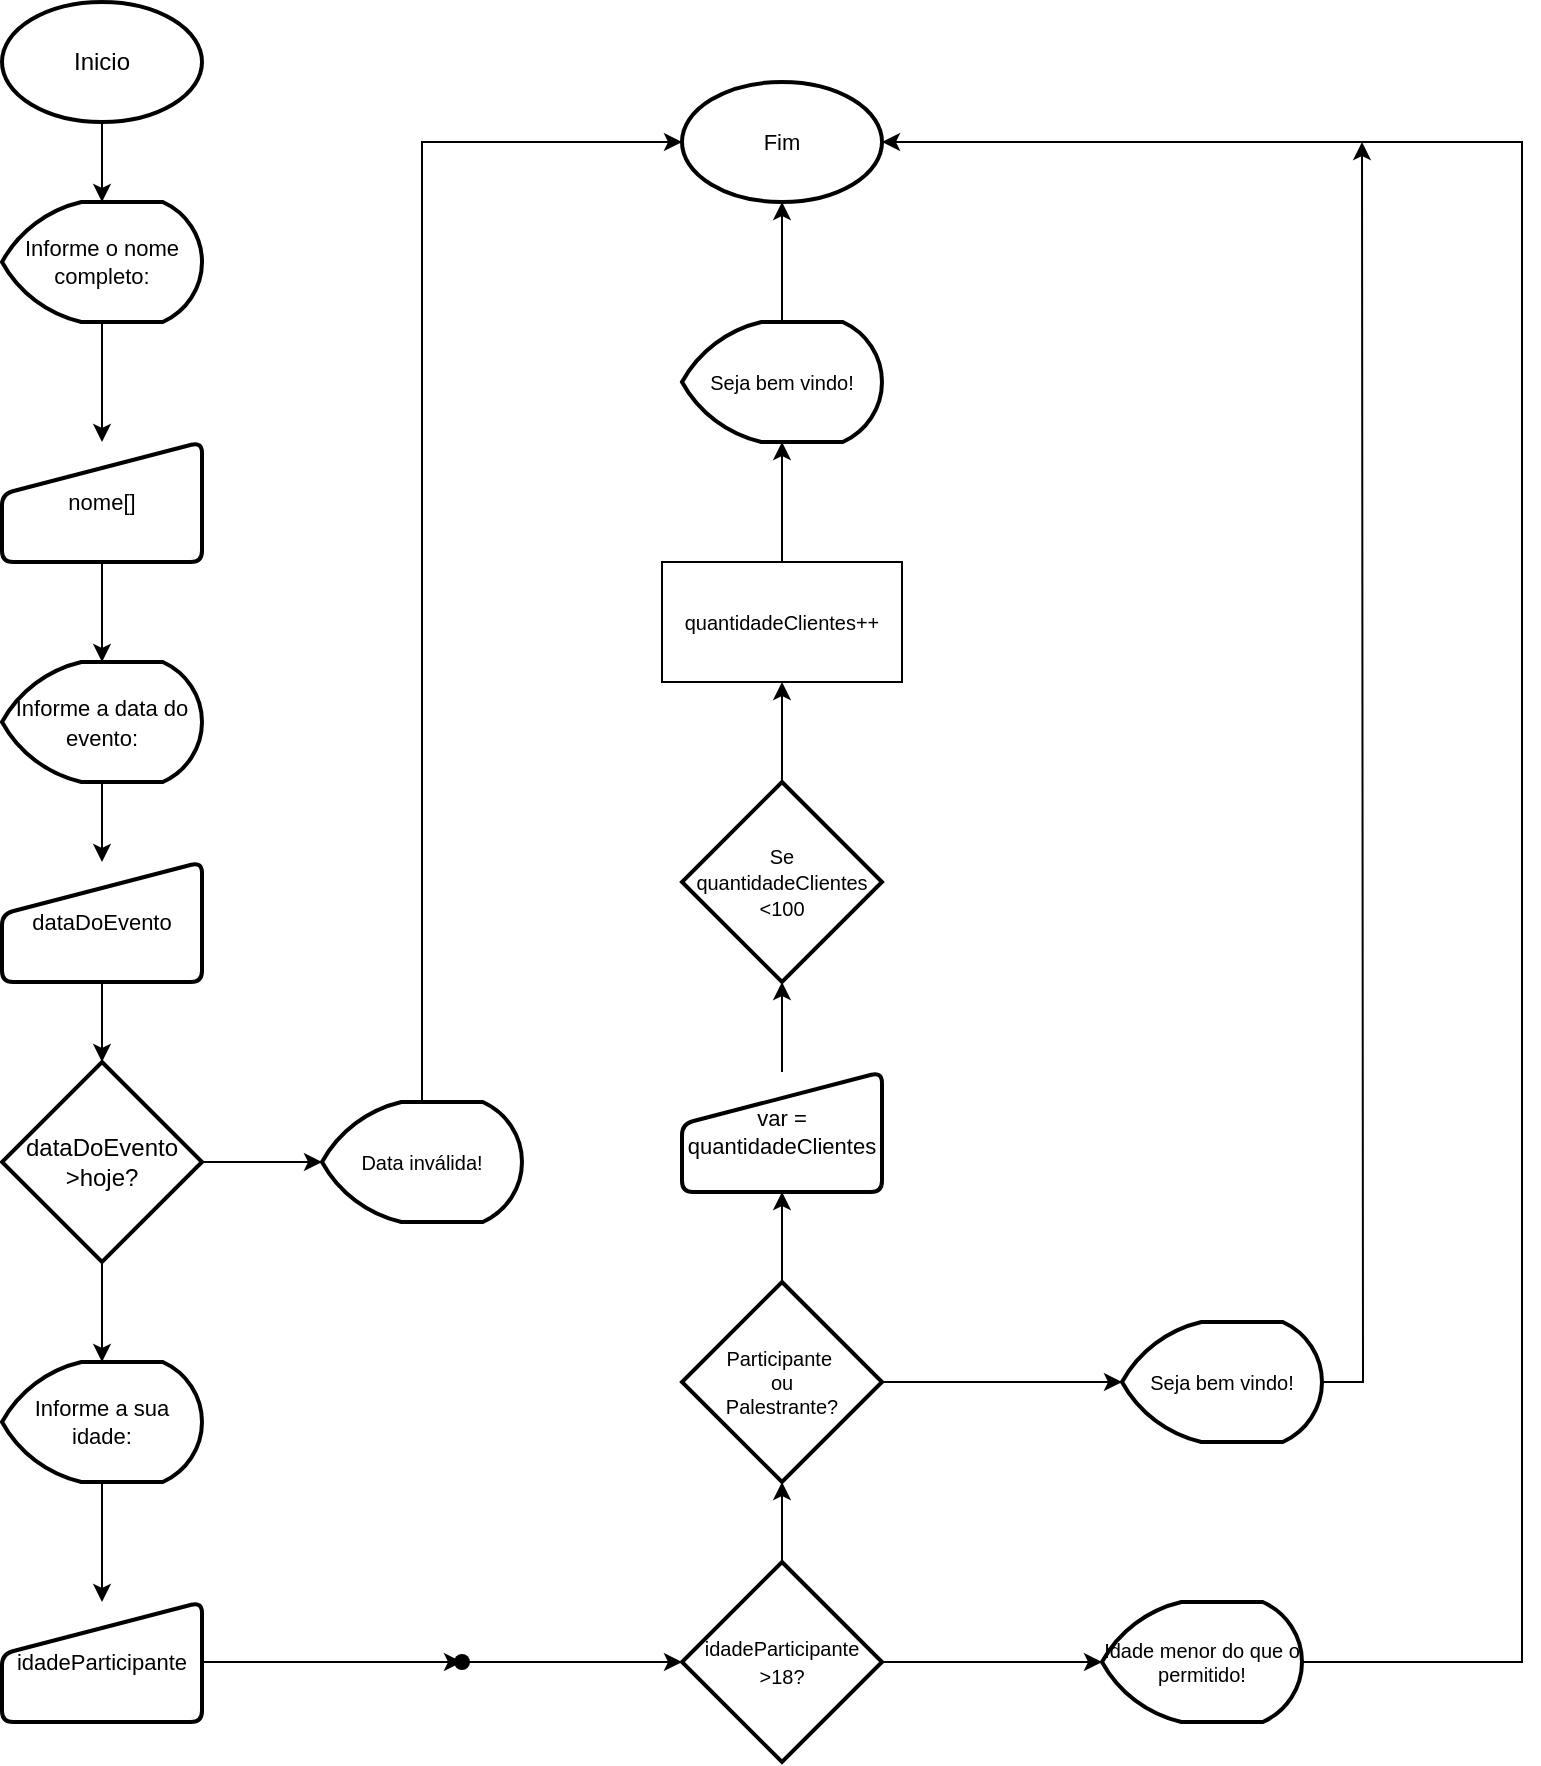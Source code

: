 <mxfile version="16.0.0" type="device"><diagram id="5xJwAudwgIjK_SBsxabO" name="Página-1"><mxGraphModel dx="1038" dy="649" grid="1" gridSize="10" guides="1" tooltips="1" connect="1" arrows="1" fold="1" page="1" pageScale="1" pageWidth="827" pageHeight="1169" math="0" shadow="0"><root><mxCell id="0"/><mxCell id="1" parent="0"/><mxCell id="iVq7gwduy2mFxCTE02Ec-21" value="" style="edgeStyle=orthogonalEdgeStyle;rounded=0;orthogonalLoop=1;jettySize=auto;html=1;fontSize=10;" edge="1" parent="1" source="iVq7gwduy2mFxCTE02Ec-1" target="iVq7gwduy2mFxCTE02Ec-9"><mxGeometry relative="1" as="geometry"/></mxCell><mxCell id="iVq7gwduy2mFxCTE02Ec-1" value="Inicio" style="strokeWidth=2;html=1;shape=mxgraph.flowchart.start_1;whiteSpace=wrap;" vertex="1" parent="1"><mxGeometry x="20" y="20" width="100" height="60" as="geometry"/></mxCell><mxCell id="iVq7gwduy2mFxCTE02Ec-26" value="" style="edgeStyle=orthogonalEdgeStyle;rounded=0;orthogonalLoop=1;jettySize=auto;html=1;fontSize=10;" edge="1" parent="1" source="iVq7gwduy2mFxCTE02Ec-2" target="iVq7gwduy2mFxCTE02Ec-16"><mxGeometry relative="1" as="geometry"/></mxCell><mxCell id="iVq7gwduy2mFxCTE02Ec-27" value="" style="edgeStyle=orthogonalEdgeStyle;rounded=0;orthogonalLoop=1;jettySize=auto;html=1;fontSize=10;" edge="1" parent="1" source="iVq7gwduy2mFxCTE02Ec-2" target="iVq7gwduy2mFxCTE02Ec-6"><mxGeometry relative="1" as="geometry"/></mxCell><mxCell id="iVq7gwduy2mFxCTE02Ec-2" value="dataDoEvento&lt;br&gt;&amp;gt;hoje?" style="strokeWidth=2;html=1;shape=mxgraph.flowchart.decision;whiteSpace=wrap;" vertex="1" parent="1"><mxGeometry x="20" y="550" width="100" height="100" as="geometry"/></mxCell><mxCell id="iVq7gwduy2mFxCTE02Ec-24" value="" style="edgeStyle=orthogonalEdgeStyle;rounded=0;orthogonalLoop=1;jettySize=auto;html=1;fontSize=10;" edge="1" parent="1" source="iVq7gwduy2mFxCTE02Ec-3" target="iVq7gwduy2mFxCTE02Ec-7"><mxGeometry relative="1" as="geometry"/></mxCell><mxCell id="iVq7gwduy2mFxCTE02Ec-3" value="&lt;font style=&quot;font-size: 11px&quot;&gt;Informe a data do evento:&lt;/font&gt;" style="strokeWidth=2;html=1;shape=mxgraph.flowchart.display;whiteSpace=wrap;" vertex="1" parent="1"><mxGeometry x="20" y="350" width="100" height="60" as="geometry"/></mxCell><mxCell id="iVq7gwduy2mFxCTE02Ec-4" value="Fim" style="strokeWidth=2;html=1;shape=mxgraph.flowchart.start_1;whiteSpace=wrap;fontSize=11;" vertex="1" parent="1"><mxGeometry x="360" y="60" width="100" height="60" as="geometry"/></mxCell><mxCell id="iVq7gwduy2mFxCTE02Ec-40" value="" style="edgeStyle=orthogonalEdgeStyle;rounded=0;orthogonalLoop=1;jettySize=auto;html=1;fontSize=10;" edge="1" parent="1" source="iVq7gwduy2mFxCTE02Ec-5" target="iVq7gwduy2mFxCTE02Ec-15"><mxGeometry relative="1" as="geometry"/></mxCell><mxCell id="iVq7gwduy2mFxCTE02Ec-41" value="" style="edgeStyle=orthogonalEdgeStyle;rounded=0;orthogonalLoop=1;jettySize=auto;html=1;fontSize=10;" edge="1" parent="1" source="iVq7gwduy2mFxCTE02Ec-5" target="iVq7gwduy2mFxCTE02Ec-17"><mxGeometry relative="1" as="geometry"/></mxCell><mxCell id="iVq7gwduy2mFxCTE02Ec-5" value="&lt;font style=&quot;font-size: 10px&quot;&gt;idadeParticipante&lt;br&gt;&amp;gt;18?&lt;/font&gt;" style="strokeWidth=2;html=1;shape=mxgraph.flowchart.decision;whiteSpace=wrap;fontSize=11;" vertex="1" parent="1"><mxGeometry x="360" y="800" width="100" height="100" as="geometry"/></mxCell><mxCell id="iVq7gwduy2mFxCTE02Ec-36" value="" style="edgeStyle=orthogonalEdgeStyle;rounded=0;orthogonalLoop=1;jettySize=auto;html=1;fontSize=10;" edge="1" parent="1" source="iVq7gwduy2mFxCTE02Ec-6" target="iVq7gwduy2mFxCTE02Ec-8"><mxGeometry relative="1" as="geometry"/></mxCell><mxCell id="iVq7gwduy2mFxCTE02Ec-6" value="Informe a sua idade:" style="strokeWidth=2;html=1;shape=mxgraph.flowchart.display;whiteSpace=wrap;fontSize=11;" vertex="1" parent="1"><mxGeometry x="20" y="700" width="100" height="60" as="geometry"/></mxCell><mxCell id="iVq7gwduy2mFxCTE02Ec-25" value="" style="edgeStyle=orthogonalEdgeStyle;rounded=0;orthogonalLoop=1;jettySize=auto;html=1;fontSize=10;" edge="1" parent="1" source="iVq7gwduy2mFxCTE02Ec-7" target="iVq7gwduy2mFxCTE02Ec-2"><mxGeometry relative="1" as="geometry"/></mxCell><mxCell id="iVq7gwduy2mFxCTE02Ec-7" value="dataDoEvento" style="html=1;strokeWidth=2;shape=manualInput;whiteSpace=wrap;rounded=1;size=26;arcSize=11;fontSize=11;" vertex="1" parent="1"><mxGeometry x="20" y="450" width="100" height="60" as="geometry"/></mxCell><mxCell id="iVq7gwduy2mFxCTE02Ec-38" value="" style="edgeStyle=orthogonalEdgeStyle;rounded=0;orthogonalLoop=1;jettySize=auto;html=1;fontSize=10;" edge="1" parent="1" source="iVq7gwduy2mFxCTE02Ec-8" target="iVq7gwduy2mFxCTE02Ec-37"><mxGeometry relative="1" as="geometry"/></mxCell><mxCell id="iVq7gwduy2mFxCTE02Ec-8" value="idadeParticipante" style="html=1;strokeWidth=2;shape=manualInput;whiteSpace=wrap;rounded=1;size=26;arcSize=11;fontSize=11;" vertex="1" parent="1"><mxGeometry x="20" y="820" width="100" height="60" as="geometry"/></mxCell><mxCell id="iVq7gwduy2mFxCTE02Ec-22" value="" style="edgeStyle=orthogonalEdgeStyle;rounded=0;orthogonalLoop=1;jettySize=auto;html=1;fontSize=10;" edge="1" parent="1" source="iVq7gwduy2mFxCTE02Ec-9" target="iVq7gwduy2mFxCTE02Ec-10"><mxGeometry relative="1" as="geometry"/></mxCell><mxCell id="iVq7gwduy2mFxCTE02Ec-9" value="Informe o nome completo:" style="strokeWidth=2;html=1;shape=mxgraph.flowchart.display;whiteSpace=wrap;fontSize=11;" vertex="1" parent="1"><mxGeometry x="20" y="120" width="100" height="60" as="geometry"/></mxCell><mxCell id="iVq7gwduy2mFxCTE02Ec-23" value="" style="edgeStyle=orthogonalEdgeStyle;rounded=0;orthogonalLoop=1;jettySize=auto;html=1;fontSize=10;" edge="1" parent="1" source="iVq7gwduy2mFxCTE02Ec-10" target="iVq7gwduy2mFxCTE02Ec-3"><mxGeometry relative="1" as="geometry"/></mxCell><mxCell id="iVq7gwduy2mFxCTE02Ec-10" value="nome[]" style="html=1;strokeWidth=2;shape=manualInput;whiteSpace=wrap;rounded=1;size=26;arcSize=11;fontSize=11;" vertex="1" parent="1"><mxGeometry x="20" y="240" width="100" height="60" as="geometry"/></mxCell><mxCell id="iVq7gwduy2mFxCTE02Ec-31" value="" style="edgeStyle=orthogonalEdgeStyle;rounded=0;orthogonalLoop=1;jettySize=auto;html=1;fontSize=10;" edge="1" parent="1" source="iVq7gwduy2mFxCTE02Ec-11" target="iVq7gwduy2mFxCTE02Ec-12"><mxGeometry relative="1" as="geometry"/></mxCell><mxCell id="iVq7gwduy2mFxCTE02Ec-11" value="var = quantidadeClientes" style="html=1;strokeWidth=2;shape=manualInput;whiteSpace=wrap;rounded=1;size=26;arcSize=11;fontSize=11;" vertex="1" parent="1"><mxGeometry x="360" y="555" width="100" height="60" as="geometry"/></mxCell><mxCell id="iVq7gwduy2mFxCTE02Ec-32" value="" style="edgeStyle=orthogonalEdgeStyle;rounded=0;orthogonalLoop=1;jettySize=auto;html=1;fontSize=10;" edge="1" parent="1" source="iVq7gwduy2mFxCTE02Ec-12" target="iVq7gwduy2mFxCTE02Ec-14"><mxGeometry relative="1" as="geometry"/></mxCell><mxCell id="iVq7gwduy2mFxCTE02Ec-12" value="&lt;font style=&quot;font-size: 10px&quot;&gt;Se quantidadeClientes&lt;br&gt;&amp;lt;100&lt;/font&gt;" style="strokeWidth=2;html=1;shape=mxgraph.flowchart.decision;whiteSpace=wrap;fontSize=11;" vertex="1" parent="1"><mxGeometry x="360" y="410" width="100" height="100" as="geometry"/></mxCell><mxCell id="iVq7gwduy2mFxCTE02Ec-33" value="" style="edgeStyle=orthogonalEdgeStyle;rounded=0;orthogonalLoop=1;jettySize=auto;html=1;fontSize=10;" edge="1" parent="1" source="iVq7gwduy2mFxCTE02Ec-14" target="iVq7gwduy2mFxCTE02Ec-19"><mxGeometry relative="1" as="geometry"/></mxCell><mxCell id="iVq7gwduy2mFxCTE02Ec-14" value="quantidadeClientes++" style="rounded=0;whiteSpace=wrap;html=1;fontSize=10;" vertex="1" parent="1"><mxGeometry x="350" y="300" width="120" height="60" as="geometry"/></mxCell><mxCell id="iVq7gwduy2mFxCTE02Ec-30" value="" style="edgeStyle=orthogonalEdgeStyle;rounded=0;orthogonalLoop=1;jettySize=auto;html=1;fontSize=10;" edge="1" parent="1" source="iVq7gwduy2mFxCTE02Ec-15" target="iVq7gwduy2mFxCTE02Ec-11"><mxGeometry relative="1" as="geometry"/></mxCell><mxCell id="iVq7gwduy2mFxCTE02Ec-43" value="" style="edgeStyle=orthogonalEdgeStyle;rounded=0;orthogonalLoop=1;jettySize=auto;html=1;fontSize=10;entryX=0.36;entryY=0.51;entryDx=0;entryDy=0;entryPerimeter=0;" edge="1" parent="1" source="iVq7gwduy2mFxCTE02Ec-15"><mxGeometry relative="1" as="geometry"><mxPoint x="580" y="710" as="targetPoint"/></mxGeometry></mxCell><mxCell id="iVq7gwduy2mFxCTE02Ec-15" value="Participante&amp;nbsp;&lt;br&gt;ou&lt;br&gt;Palestrante?" style="strokeWidth=2;html=1;shape=mxgraph.flowchart.decision;whiteSpace=wrap;fontSize=10;" vertex="1" parent="1"><mxGeometry x="360" y="660" width="100" height="100" as="geometry"/></mxCell><mxCell id="iVq7gwduy2mFxCTE02Ec-16" value="Data inválida!" style="strokeWidth=2;html=1;shape=mxgraph.flowchart.display;whiteSpace=wrap;fontSize=10;" vertex="1" parent="1"><mxGeometry x="180" y="570" width="100" height="60" as="geometry"/></mxCell><mxCell id="iVq7gwduy2mFxCTE02Ec-17" value="Idade menor do que o permitido!" style="strokeWidth=2;html=1;shape=mxgraph.flowchart.display;whiteSpace=wrap;fontSize=10;" vertex="1" parent="1"><mxGeometry x="570" y="820" width="100" height="60" as="geometry"/></mxCell><mxCell id="iVq7gwduy2mFxCTE02Ec-18" value="Seja bem vindo!" style="strokeWidth=2;html=1;shape=mxgraph.flowchart.display;whiteSpace=wrap;fontSize=10;" vertex="1" parent="1"><mxGeometry x="580" y="680" width="100" height="60" as="geometry"/></mxCell><mxCell id="iVq7gwduy2mFxCTE02Ec-34" value="" style="edgeStyle=orthogonalEdgeStyle;rounded=0;orthogonalLoop=1;jettySize=auto;html=1;fontSize=10;" edge="1" parent="1" source="iVq7gwduy2mFxCTE02Ec-19" target="iVq7gwduy2mFxCTE02Ec-4"><mxGeometry relative="1" as="geometry"/></mxCell><mxCell id="iVq7gwduy2mFxCTE02Ec-19" value="Seja bem vindo!" style="strokeWidth=2;html=1;shape=mxgraph.flowchart.display;whiteSpace=wrap;fontSize=10;" vertex="1" parent="1"><mxGeometry x="360" y="180" width="100" height="60" as="geometry"/></mxCell><mxCell id="iVq7gwduy2mFxCTE02Ec-35" value="" style="edgeStyle=orthogonalEdgeStyle;rounded=0;orthogonalLoop=1;jettySize=auto;html=1;fontSize=10;exitX=0.5;exitY=0;exitDx=0;exitDy=0;exitPerimeter=0;entryX=0;entryY=0.5;entryDx=0;entryDy=0;entryPerimeter=0;" edge="1" parent="1" source="iVq7gwduy2mFxCTE02Ec-16" target="iVq7gwduy2mFxCTE02Ec-4"><mxGeometry relative="1" as="geometry"><mxPoint x="420" y="565" as="sourcePoint"/><mxPoint x="260" y="160" as="targetPoint"/><Array as="points"><mxPoint x="230" y="90"/></Array></mxGeometry></mxCell><mxCell id="iVq7gwduy2mFxCTE02Ec-39" value="" style="edgeStyle=orthogonalEdgeStyle;rounded=0;orthogonalLoop=1;jettySize=auto;html=1;fontSize=10;" edge="1" parent="1" source="iVq7gwduy2mFxCTE02Ec-37" target="iVq7gwduy2mFxCTE02Ec-5"><mxGeometry relative="1" as="geometry"/></mxCell><mxCell id="iVq7gwduy2mFxCTE02Ec-37" value="" style="shape=waypoint;sketch=0;size=6;pointerEvents=1;points=[];fillColor=default;resizable=0;rotatable=0;perimeter=centerPerimeter;snapToPoint=1;fontSize=11;strokeWidth=2;rounded=1;arcSize=11;" vertex="1" parent="1"><mxGeometry x="230" y="830" width="40" height="40" as="geometry"/></mxCell><mxCell id="iVq7gwduy2mFxCTE02Ec-44" value="" style="edgeStyle=orthogonalEdgeStyle;rounded=0;orthogonalLoop=1;jettySize=auto;html=1;fontSize=10;exitX=1;exitY=0.5;exitDx=0;exitDy=0;exitPerimeter=0;entryX=1;entryY=0.5;entryDx=0;entryDy=0;entryPerimeter=0;" edge="1" parent="1" source="iVq7gwduy2mFxCTE02Ec-17" target="iVq7gwduy2mFxCTE02Ec-4"><mxGeometry relative="1" as="geometry"><mxPoint x="420" y="810" as="sourcePoint"/><mxPoint x="420" y="770" as="targetPoint"/><Array as="points"><mxPoint x="780" y="850"/><mxPoint x="780" y="90"/></Array></mxGeometry></mxCell><mxCell id="iVq7gwduy2mFxCTE02Ec-45" value="" style="edgeStyle=orthogonalEdgeStyle;rounded=0;orthogonalLoop=1;jettySize=auto;html=1;fontSize=10;exitX=1;exitY=0.5;exitDx=0;exitDy=0;exitPerimeter=0;" edge="1" parent="1" source="iVq7gwduy2mFxCTE02Ec-18"><mxGeometry relative="1" as="geometry"><mxPoint x="430" y="820" as="sourcePoint"/><mxPoint x="700" y="90" as="targetPoint"/></mxGeometry></mxCell></root></mxGraphModel></diagram></mxfile>